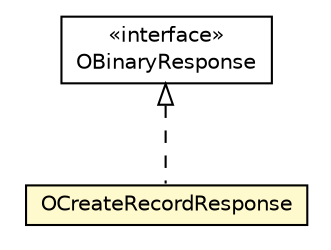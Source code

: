 #!/usr/local/bin/dot
#
# Class diagram 
# Generated by UMLGraph version R5_6-24-gf6e263 (http://www.umlgraph.org/)
#

digraph G {
	edge [fontname="Helvetica",fontsize=10,labelfontname="Helvetica",labelfontsize=10];
	node [fontname="Helvetica",fontsize=10,shape=plaintext];
	nodesep=0.25;
	ranksep=0.5;
	// com.orientechnologies.orient.client.remote.OBinaryResponse
	c2391337 [label=<<table title="com.orientechnologies.orient.client.remote.OBinaryResponse" border="0" cellborder="1" cellspacing="0" cellpadding="2" port="p" href="../OBinaryResponse.html">
		<tr><td><table border="0" cellspacing="0" cellpadding="1">
<tr><td align="center" balign="center"> &#171;interface&#187; </td></tr>
<tr><td align="center" balign="center"> OBinaryResponse </td></tr>
		</table></td></tr>
		</table>>, URL="../OBinaryResponse.html", fontname="Helvetica", fontcolor="black", fontsize=10.0];
	// com.orientechnologies.orient.client.remote.message.OCreateRecordResponse
	c2391492 [label=<<table title="com.orientechnologies.orient.client.remote.message.OCreateRecordResponse" border="0" cellborder="1" cellspacing="0" cellpadding="2" port="p" bgcolor="lemonChiffon" href="./OCreateRecordResponse.html">
		<tr><td><table border="0" cellspacing="0" cellpadding="1">
<tr><td align="center" balign="center"> OCreateRecordResponse </td></tr>
		</table></td></tr>
		</table>>, URL="./OCreateRecordResponse.html", fontname="Helvetica", fontcolor="black", fontsize=10.0];
	//com.orientechnologies.orient.client.remote.message.OCreateRecordResponse implements com.orientechnologies.orient.client.remote.OBinaryResponse
	c2391337:p -> c2391492:p [dir=back,arrowtail=empty,style=dashed];
}

